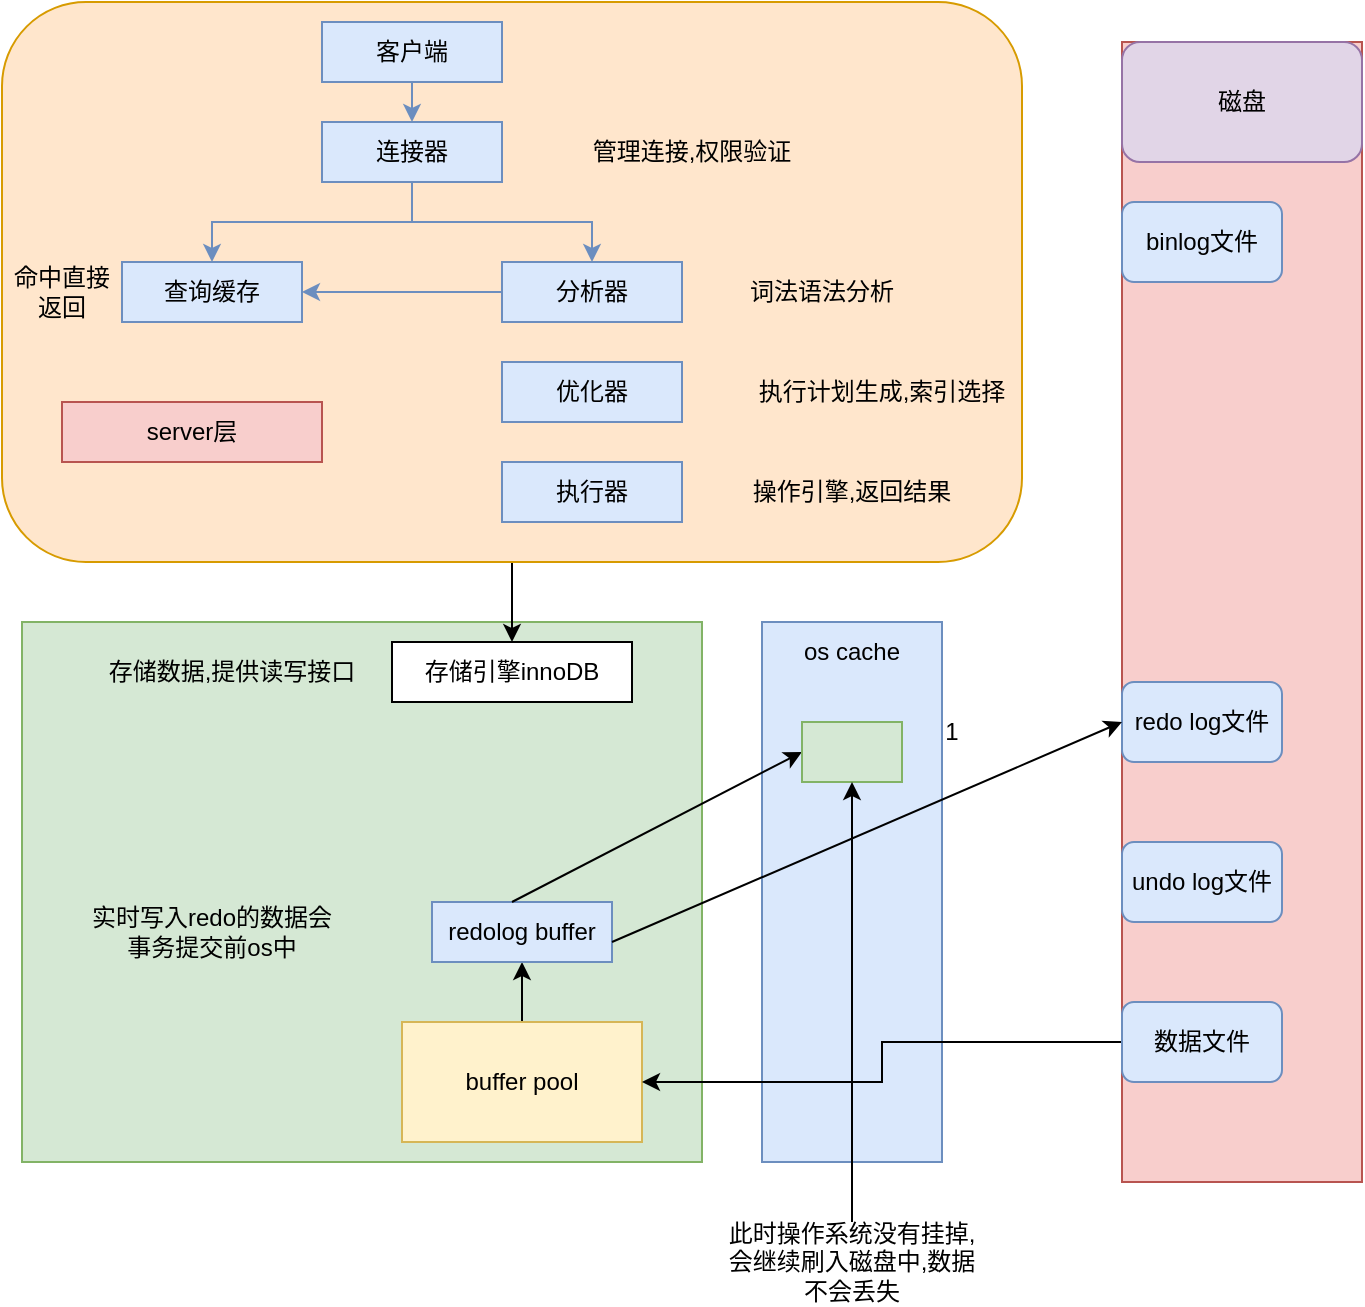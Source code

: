 <mxfile version="20.2.7" type="github">
  <diagram id="Mx9-kdrdMo8WrImR7AU3" name="第 1 页">
    <mxGraphModel dx="1422" dy="762" grid="1" gridSize="10" guides="1" tooltips="1" connect="1" arrows="1" fold="1" page="1" pageScale="1" pageWidth="827" pageHeight="1169" math="0" shadow="0">
      <root>
        <mxCell id="0" />
        <mxCell id="1" parent="0" />
        <mxCell id="IeXu_AUQdUf5DCNzIetK-57" value="" style="rounded=0;whiteSpace=wrap;html=1;fillColor=#dae8fc;strokeColor=#6c8ebf;" parent="1" vertex="1">
          <mxGeometry x="390" y="320" width="90" height="270" as="geometry" />
        </mxCell>
        <mxCell id="IeXu_AUQdUf5DCNzIetK-30" value="" style="rounded=0;whiteSpace=wrap;html=1;fillColor=#d5e8d4;strokeColor=#82b366;" parent="1" vertex="1">
          <mxGeometry x="20" y="320" width="340" height="270" as="geometry" />
        </mxCell>
        <mxCell id="IeXu_AUQdUf5DCNzIetK-29" style="edgeStyle=orthogonalEdgeStyle;rounded=0;orthogonalLoop=1;jettySize=auto;html=1;exitX=0.5;exitY=1;exitDx=0;exitDy=0;entryX=0.5;entryY=0;entryDx=0;entryDy=0;" parent="1" source="IeXu_AUQdUf5DCNzIetK-23" target="IeXu_AUQdUf5DCNzIetK-26" edge="1">
          <mxGeometry relative="1" as="geometry" />
        </mxCell>
        <mxCell id="IeXu_AUQdUf5DCNzIetK-23" value="" style="rounded=1;whiteSpace=wrap;html=1;fillColor=#ffe6cc;strokeColor=#d79b00;" parent="1" vertex="1">
          <mxGeometry x="10" y="10" width="510" height="280" as="geometry" />
        </mxCell>
        <mxCell id="IeXu_AUQdUf5DCNzIetK-7" style="edgeStyle=orthogonalEdgeStyle;rounded=0;orthogonalLoop=1;jettySize=auto;html=1;exitX=0.5;exitY=1;exitDx=0;exitDy=0;entryX=0.5;entryY=0;entryDx=0;entryDy=0;fillColor=#dae8fc;strokeColor=#6c8ebf;" parent="1" source="IeXu_AUQdUf5DCNzIetK-1" target="IeXu_AUQdUf5DCNzIetK-2" edge="1">
          <mxGeometry relative="1" as="geometry" />
        </mxCell>
        <mxCell id="IeXu_AUQdUf5DCNzIetK-1" value="客户端" style="rounded=0;whiteSpace=wrap;html=1;fillColor=#dae8fc;strokeColor=#6c8ebf;" parent="1" vertex="1">
          <mxGeometry x="170" y="20" width="90" height="30" as="geometry" />
        </mxCell>
        <mxCell id="IeXu_AUQdUf5DCNzIetK-8" style="edgeStyle=orthogonalEdgeStyle;rounded=0;orthogonalLoop=1;jettySize=auto;html=1;exitX=0.5;exitY=1;exitDx=0;exitDy=0;fillColor=#dae8fc;strokeColor=#6c8ebf;" parent="1" source="IeXu_AUQdUf5DCNzIetK-2" target="IeXu_AUQdUf5DCNzIetK-4" edge="1">
          <mxGeometry relative="1" as="geometry" />
        </mxCell>
        <mxCell id="IeXu_AUQdUf5DCNzIetK-9" style="edgeStyle=orthogonalEdgeStyle;rounded=0;orthogonalLoop=1;jettySize=auto;html=1;exitX=0.5;exitY=1;exitDx=0;exitDy=0;entryX=0.5;entryY=0;entryDx=0;entryDy=0;fillColor=#dae8fc;strokeColor=#6c8ebf;" parent="1" source="IeXu_AUQdUf5DCNzIetK-2" target="IeXu_AUQdUf5DCNzIetK-5" edge="1">
          <mxGeometry relative="1" as="geometry" />
        </mxCell>
        <mxCell id="IeXu_AUQdUf5DCNzIetK-2" value="连接器" style="rounded=0;whiteSpace=wrap;html=1;fillColor=#dae8fc;strokeColor=#6c8ebf;" parent="1" vertex="1">
          <mxGeometry x="170" y="70" width="90" height="30" as="geometry" />
        </mxCell>
        <mxCell id="IeXu_AUQdUf5DCNzIetK-3" value="优化器" style="rounded=0;whiteSpace=wrap;html=1;fillColor=#dae8fc;strokeColor=#6c8ebf;" parent="1" vertex="1">
          <mxGeometry x="260" y="190" width="90" height="30" as="geometry" />
        </mxCell>
        <mxCell id="IeXu_AUQdUf5DCNzIetK-10" style="edgeStyle=orthogonalEdgeStyle;rounded=0;orthogonalLoop=1;jettySize=auto;html=1;exitX=0;exitY=0.5;exitDx=0;exitDy=0;entryX=1;entryY=0.5;entryDx=0;entryDy=0;fillColor=#dae8fc;strokeColor=#6c8ebf;" parent="1" source="IeXu_AUQdUf5DCNzIetK-4" target="IeXu_AUQdUf5DCNzIetK-5" edge="1">
          <mxGeometry relative="1" as="geometry" />
        </mxCell>
        <mxCell id="IeXu_AUQdUf5DCNzIetK-4" value="分析器" style="rounded=0;whiteSpace=wrap;html=1;fillColor=#dae8fc;strokeColor=#6c8ebf;" parent="1" vertex="1">
          <mxGeometry x="260" y="140" width="90" height="30" as="geometry" />
        </mxCell>
        <mxCell id="IeXu_AUQdUf5DCNzIetK-5" value="查询缓存" style="rounded=0;whiteSpace=wrap;html=1;fillColor=#dae8fc;strokeColor=#6c8ebf;" parent="1" vertex="1">
          <mxGeometry x="70" y="140" width="90" height="30" as="geometry" />
        </mxCell>
        <mxCell id="IeXu_AUQdUf5DCNzIetK-6" value="执行器" style="rounded=0;whiteSpace=wrap;html=1;fillColor=#dae8fc;strokeColor=#6c8ebf;" parent="1" vertex="1">
          <mxGeometry x="260" y="240" width="90" height="30" as="geometry" />
        </mxCell>
        <mxCell id="IeXu_AUQdUf5DCNzIetK-12" value="命中直接返回" style="text;html=1;strokeColor=none;fillColor=none;align=center;verticalAlign=middle;whiteSpace=wrap;rounded=0;" parent="1" vertex="1">
          <mxGeometry x="10" y="140" width="60" height="30" as="geometry" />
        </mxCell>
        <mxCell id="IeXu_AUQdUf5DCNzIetK-15" value="管理连接,权限验证" style="text;html=1;strokeColor=none;fillColor=none;align=center;verticalAlign=middle;whiteSpace=wrap;rounded=0;" parent="1" vertex="1">
          <mxGeometry x="300" y="70" width="110" height="30" as="geometry" />
        </mxCell>
        <mxCell id="IeXu_AUQdUf5DCNzIetK-16" value="词法语法分析" style="text;html=1;strokeColor=none;fillColor=none;align=center;verticalAlign=middle;whiteSpace=wrap;rounded=0;" parent="1" vertex="1">
          <mxGeometry x="370" y="140" width="100" height="30" as="geometry" />
        </mxCell>
        <mxCell id="IeXu_AUQdUf5DCNzIetK-17" value="执行计划生成,索引选择" style="text;html=1;strokeColor=none;fillColor=none;align=center;verticalAlign=middle;whiteSpace=wrap;rounded=0;" parent="1" vertex="1">
          <mxGeometry x="380" y="190" width="140" height="30" as="geometry" />
        </mxCell>
        <mxCell id="IeXu_AUQdUf5DCNzIetK-18" value="操作引擎,返回结果" style="text;html=1;strokeColor=none;fillColor=none;align=center;verticalAlign=middle;whiteSpace=wrap;rounded=0;" parent="1" vertex="1">
          <mxGeometry x="370" y="240" width="130" height="30" as="geometry" />
        </mxCell>
        <mxCell id="IeXu_AUQdUf5DCNzIetK-25" value="server层" style="text;html=1;strokeColor=#b85450;fillColor=#f8cecc;align=center;verticalAlign=middle;whiteSpace=wrap;rounded=0;" parent="1" vertex="1">
          <mxGeometry x="40" y="210.0" width="130" height="30" as="geometry" />
        </mxCell>
        <mxCell id="IeXu_AUQdUf5DCNzIetK-26" value="存储引擎innoDB" style="rounded=0;whiteSpace=wrap;html=1;fillColor=default;gradientColor=none;" parent="1" vertex="1">
          <mxGeometry x="205" y="330" width="120" height="30" as="geometry" />
        </mxCell>
        <mxCell id="IeXu_AUQdUf5DCNzIetK-27" value="存储数据,提供读写接口" style="text;html=1;strokeColor=none;fillColor=none;align=center;verticalAlign=middle;whiteSpace=wrap;rounded=0;" parent="1" vertex="1">
          <mxGeometry x="60" y="330.0" width="130" height="30" as="geometry" />
        </mxCell>
        <mxCell id="IeXu_AUQdUf5DCNzIetK-31" style="edgeStyle=orthogonalEdgeStyle;rounded=0;orthogonalLoop=1;jettySize=auto;html=1;exitX=0.5;exitY=1;exitDx=0;exitDy=0;" parent="1" source="IeXu_AUQdUf5DCNzIetK-26" target="IeXu_AUQdUf5DCNzIetK-26" edge="1">
          <mxGeometry relative="1" as="geometry" />
        </mxCell>
        <mxCell id="IeXu_AUQdUf5DCNzIetK-33" style="edgeStyle=orthogonalEdgeStyle;rounded=0;orthogonalLoop=1;jettySize=auto;html=1;exitX=0.5;exitY=1;exitDx=0;exitDy=0;" parent="1" source="IeXu_AUQdUf5DCNzIetK-30" target="IeXu_AUQdUf5DCNzIetK-30" edge="1">
          <mxGeometry relative="1" as="geometry" />
        </mxCell>
        <mxCell id="IeXu_AUQdUf5DCNzIetK-55" style="edgeStyle=orthogonalEdgeStyle;rounded=0;orthogonalLoop=1;jettySize=auto;html=1;" parent="1" source="IeXu_AUQdUf5DCNzIetK-34" target="IeXu_AUQdUf5DCNzIetK-43" edge="1">
          <mxGeometry relative="1" as="geometry" />
        </mxCell>
        <mxCell id="IeXu_AUQdUf5DCNzIetK-34" value="buffer pool" style="rounded=0;whiteSpace=wrap;html=1;fillColor=#fff2cc;strokeColor=#d6b656;" parent="1" vertex="1">
          <mxGeometry x="210" y="520" width="120" height="60" as="geometry" />
        </mxCell>
        <mxCell id="IeXu_AUQdUf5DCNzIetK-35" value="" style="rounded=0;whiteSpace=wrap;html=1;fillColor=#f8cecc;strokeColor=#b85450;" parent="1" vertex="1">
          <mxGeometry x="570" y="30" width="120" height="570" as="geometry" />
        </mxCell>
        <mxCell id="IeXu_AUQdUf5DCNzIetK-37" value="binlog文件" style="rounded=1;whiteSpace=wrap;html=1;fillColor=#dae8fc;strokeColor=#6c8ebf;" parent="1" vertex="1">
          <mxGeometry x="570" y="110" width="80" height="40" as="geometry" />
        </mxCell>
        <mxCell id="IeXu_AUQdUf5DCNzIetK-38" value="redo log文件" style="rounded=1;whiteSpace=wrap;html=1;fillColor=#dae8fc;strokeColor=#6c8ebf;" parent="1" vertex="1">
          <mxGeometry x="570" y="350" width="80" height="40" as="geometry" />
        </mxCell>
        <mxCell id="IeXu_AUQdUf5DCNzIetK-39" value="undo log文件" style="rounded=1;whiteSpace=wrap;html=1;fillColor=#dae8fc;strokeColor=#6c8ebf;" parent="1" vertex="1">
          <mxGeometry x="570" y="430" width="80" height="40" as="geometry" />
        </mxCell>
        <mxCell id="IeXu_AUQdUf5DCNzIetK-42" value="" style="edgeStyle=orthogonalEdgeStyle;rounded=0;orthogonalLoop=1;jettySize=auto;html=1;" parent="1" source="IeXu_AUQdUf5DCNzIetK-40" target="IeXu_AUQdUf5DCNzIetK-34" edge="1">
          <mxGeometry relative="1" as="geometry" />
        </mxCell>
        <mxCell id="IeXu_AUQdUf5DCNzIetK-40" value="数据文件" style="rounded=1;whiteSpace=wrap;html=1;fillColor=#dae8fc;strokeColor=#6c8ebf;" parent="1" vertex="1">
          <mxGeometry x="570" y="510" width="80" height="40" as="geometry" />
        </mxCell>
        <mxCell id="IeXu_AUQdUf5DCNzIetK-41" value="磁盘" style="rounded=1;whiteSpace=wrap;html=1;fillColor=#e1d5e7;strokeColor=#9673a6;" parent="1" vertex="1">
          <mxGeometry x="570" y="30" width="120" height="60" as="geometry" />
        </mxCell>
        <mxCell id="IeXu_AUQdUf5DCNzIetK-43" value="redolog buffer" style="rounded=0;whiteSpace=wrap;html=1;fillColor=#dae8fc;strokeColor=#6c8ebf;" parent="1" vertex="1">
          <mxGeometry x="225" y="460" width="90" height="30" as="geometry" />
        </mxCell>
        <mxCell id="IeXu_AUQdUf5DCNzIetK-56" value="" style="endArrow=classic;html=1;rounded=0;entryX=0;entryY=0.5;entryDx=0;entryDy=0;" parent="1" target="IeXu_AUQdUf5DCNzIetK-38" edge="1">
          <mxGeometry width="50" height="50" relative="1" as="geometry">
            <mxPoint x="315" y="480" as="sourcePoint" />
            <mxPoint x="365" y="430" as="targetPoint" />
          </mxGeometry>
        </mxCell>
        <mxCell id="IeXu_AUQdUf5DCNzIetK-58" value="os cache" style="text;html=1;strokeColor=none;fillColor=none;align=center;verticalAlign=middle;whiteSpace=wrap;rounded=0;" parent="1" vertex="1">
          <mxGeometry x="370" y="320.0" width="130" height="30" as="geometry" />
        </mxCell>
        <mxCell id="IeXu_AUQdUf5DCNzIetK-59" value="实时写入redo的数据会事务提交前os中" style="text;html=1;strokeColor=none;fillColor=none;align=center;verticalAlign=middle;whiteSpace=wrap;rounded=0;" parent="1" vertex="1">
          <mxGeometry x="50" y="460.0" width="130" height="30" as="geometry" />
        </mxCell>
        <mxCell id="IeXu_AUQdUf5DCNzIetK-60" value="" style="endArrow=classic;html=1;rounded=0;entryX=0;entryY=0.5;entryDx=0;entryDy=0;" parent="1" target="IeXu_AUQdUf5DCNzIetK-61" edge="1">
          <mxGeometry width="50" height="50" relative="1" as="geometry">
            <mxPoint x="265" y="460" as="sourcePoint" />
            <mxPoint x="315" y="410" as="targetPoint" />
          </mxGeometry>
        </mxCell>
        <mxCell id="IeXu_AUQdUf5DCNzIetK-61" value="" style="rounded=0;whiteSpace=wrap;html=1;fillColor=#d5e8d4;strokeColor=#82b366;" parent="1" vertex="1">
          <mxGeometry x="410" y="370" width="50" height="30" as="geometry" />
        </mxCell>
        <mxCell id="IeXu_AUQdUf5DCNzIetK-62" value="1" style="text;html=1;strokeColor=none;fillColor=none;align=center;verticalAlign=middle;whiteSpace=wrap;rounded=0;" parent="1" vertex="1">
          <mxGeometry x="420" y="360.0" width="130" height="30" as="geometry" />
        </mxCell>
        <mxCell id="IeXu_AUQdUf5DCNzIetK-66" style="edgeStyle=orthogonalEdgeStyle;rounded=0;orthogonalLoop=1;jettySize=auto;html=1;entryX=0.5;entryY=1;entryDx=0;entryDy=0;" parent="1" source="IeXu_AUQdUf5DCNzIetK-63" target="IeXu_AUQdUf5DCNzIetK-61" edge="1">
          <mxGeometry relative="1" as="geometry" />
        </mxCell>
        <mxCell id="IeXu_AUQdUf5DCNzIetK-63" value="此时操作系统没有挂掉,会继续刷入磁盘中,数据不会丢失" style="text;html=1;strokeColor=none;fillColor=none;align=center;verticalAlign=middle;whiteSpace=wrap;rounded=0;" parent="1" vertex="1">
          <mxGeometry x="370" y="620" width="130" height="40" as="geometry" />
        </mxCell>
      </root>
    </mxGraphModel>
  </diagram>
</mxfile>
